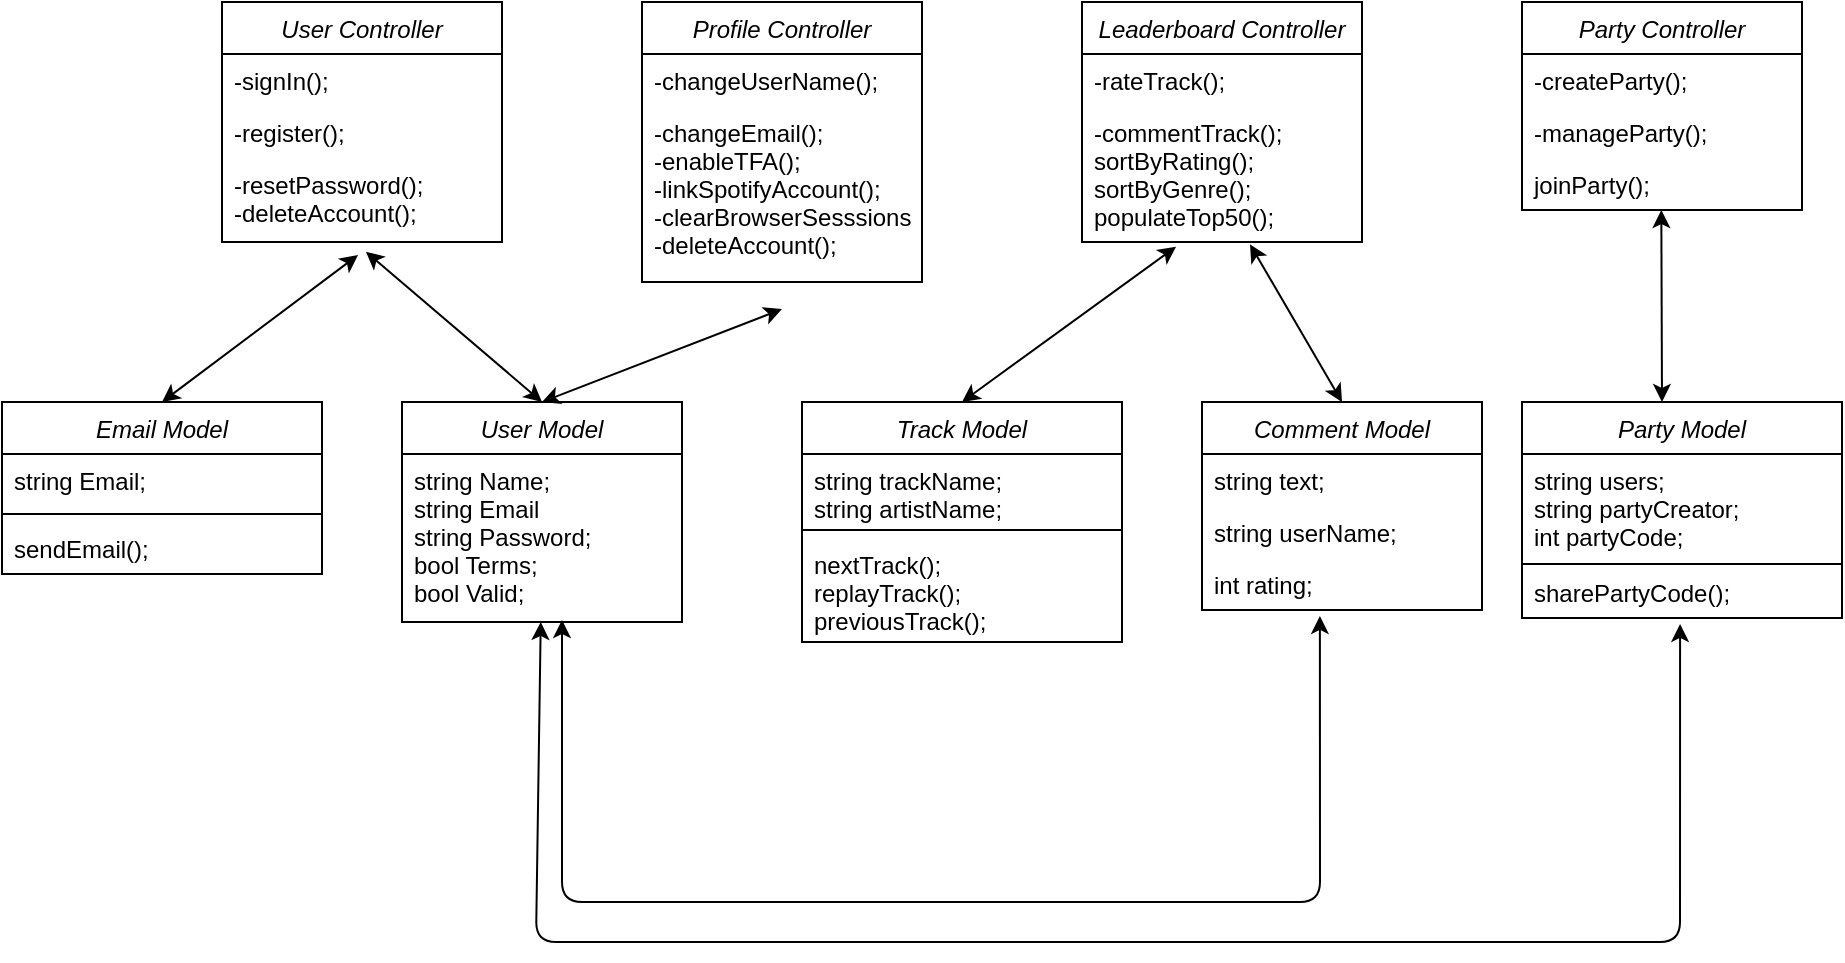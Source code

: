 <mxfile version="14.4.4" type="device"><diagram id="C5RBs43oDa-KdzZeNtuy" name="Page-1"><mxGraphModel dx="2249" dy="763" grid="1" gridSize="10" guides="1" tooltips="1" connect="1" arrows="1" fold="1" page="1" pageScale="1" pageWidth="827" pageHeight="1169" math="0" shadow="0"><root><mxCell id="WIyWlLk6GJQsqaUBKTNV-0"/><mxCell id="WIyWlLk6GJQsqaUBKTNV-1" parent="WIyWlLk6GJQsqaUBKTNV-0"/><mxCell id="aszHVKl7f-Wn-p-FhP9U-12" value="Email Model" style="swimlane;fontStyle=2;align=center;verticalAlign=top;childLayout=stackLayout;horizontal=1;startSize=26;horizontalStack=0;resizeParent=1;resizeParentMax=0;resizeLast=0;collapsible=1;marginBottom=0;" parent="WIyWlLk6GJQsqaUBKTNV-1" vertex="1"><mxGeometry x="-40" y="240" width="160" height="86" as="geometry"/></mxCell><mxCell id="aszHVKl7f-Wn-p-FhP9U-13" value="string Email;" style="text;strokeColor=none;fillColor=none;align=left;verticalAlign=top;spacingLeft=4;spacingRight=4;overflow=hidden;rotatable=0;points=[[0,0.5],[1,0.5]];portConstraint=eastwest;" parent="aszHVKl7f-Wn-p-FhP9U-12" vertex="1"><mxGeometry y="26" width="160" height="26" as="geometry"/></mxCell><mxCell id="aszHVKl7f-Wn-p-FhP9U-14" value="" style="line;strokeWidth=1;fillColor=none;align=left;verticalAlign=middle;spacingTop=-1;spacingLeft=3;spacingRight=3;rotatable=0;labelPosition=right;points=[];portConstraint=eastwest;" parent="aszHVKl7f-Wn-p-FhP9U-12" vertex="1"><mxGeometry y="52" width="160" height="8" as="geometry"/></mxCell><mxCell id="aszHVKl7f-Wn-p-FhP9U-15" value="sendEmail();" style="text;strokeColor=none;fillColor=none;align=left;verticalAlign=top;spacingLeft=4;spacingRight=4;overflow=hidden;rotatable=0;points=[[0,0.5],[1,0.5]];portConstraint=eastwest;" parent="aszHVKl7f-Wn-p-FhP9U-12" vertex="1"><mxGeometry y="60" width="160" height="26" as="geometry"/></mxCell><mxCell id="aszHVKl7f-Wn-p-FhP9U-0" value="User Controller" style="swimlane;fontStyle=2;childLayout=stackLayout;horizontal=1;startSize=26;fillColor=none;horizontalStack=0;resizeParent=1;resizeParentMax=0;resizeLast=0;collapsible=1;marginBottom=0;" parent="WIyWlLk6GJQsqaUBKTNV-1" vertex="1"><mxGeometry x="70" y="40" width="140" height="120" as="geometry"/></mxCell><mxCell id="aszHVKl7f-Wn-p-FhP9U-1" value="-signIn();" style="text;strokeColor=none;fillColor=none;align=left;verticalAlign=top;spacingLeft=4;spacingRight=4;overflow=hidden;rotatable=0;points=[[0,0.5],[1,0.5]];portConstraint=eastwest;" parent="aszHVKl7f-Wn-p-FhP9U-0" vertex="1"><mxGeometry y="26" width="140" height="26" as="geometry"/></mxCell><mxCell id="aszHVKl7f-Wn-p-FhP9U-2" value="-register();" style="text;strokeColor=none;fillColor=none;align=left;verticalAlign=top;spacingLeft=4;spacingRight=4;overflow=hidden;rotatable=0;points=[[0,0.5],[1,0.5]];portConstraint=eastwest;" parent="aszHVKl7f-Wn-p-FhP9U-0" vertex="1"><mxGeometry y="52" width="140" height="26" as="geometry"/></mxCell><mxCell id="aszHVKl7f-Wn-p-FhP9U-3" value="-resetPassword();&#xA;-deleteAccount();" style="text;strokeColor=none;fillColor=none;align=left;verticalAlign=top;spacingLeft=4;spacingRight=4;overflow=hidden;rotatable=0;points=[[0,0.5],[1,0.5]];portConstraint=eastwest;" parent="aszHVKl7f-Wn-p-FhP9U-0" vertex="1"><mxGeometry y="78" width="140" height="42" as="geometry"/></mxCell><mxCell id="aszHVKl7f-Wn-p-FhP9U-4" value="Profile Controller" style="swimlane;fontStyle=2;childLayout=stackLayout;horizontal=1;startSize=26;fillColor=none;horizontalStack=0;resizeParent=1;resizeParentMax=0;resizeLast=0;collapsible=1;marginBottom=0;" parent="WIyWlLk6GJQsqaUBKTNV-1" vertex="1"><mxGeometry x="280" y="40" width="140" height="140" as="geometry"/></mxCell><mxCell id="aszHVKl7f-Wn-p-FhP9U-5" value="-changeUserName();" style="text;strokeColor=none;fillColor=none;align=left;verticalAlign=top;spacingLeft=4;spacingRight=4;overflow=hidden;rotatable=0;points=[[0,0.5],[1,0.5]];portConstraint=eastwest;" parent="aszHVKl7f-Wn-p-FhP9U-4" vertex="1"><mxGeometry y="26" width="140" height="26" as="geometry"/></mxCell><mxCell id="aszHVKl7f-Wn-p-FhP9U-6" value="-changeEmail();&#xA;-enableTFA();&#xA;-linkSpotifyAccount();&#xA;-clearBrowserSesssions();&#xA;-deleteAccount();" style="text;strokeColor=none;fillColor=none;align=left;verticalAlign=top;spacingLeft=4;spacingRight=4;overflow=hidden;rotatable=0;points=[[0,0.5],[1,0.5]];portConstraint=eastwest;" parent="aszHVKl7f-Wn-p-FhP9U-4" vertex="1"><mxGeometry y="52" width="140" height="88" as="geometry"/></mxCell><mxCell id="aszHVKl7f-Wn-p-FhP9U-8" value="User Model" style="swimlane;fontStyle=2;childLayout=stackLayout;horizontal=1;startSize=26;fillColor=none;horizontalStack=0;resizeParent=1;resizeParentMax=0;resizeLast=0;collapsible=1;marginBottom=0;" parent="WIyWlLk6GJQsqaUBKTNV-1" vertex="1"><mxGeometry x="160" y="240" width="140" height="110" as="geometry"/></mxCell><mxCell id="aszHVKl7f-Wn-p-FhP9U-9" value="string Name;&#xA;string Email&#xA;string Password;&#xA;bool Terms;&#xA;bool Valid;" style="text;strokeColor=none;fillColor=none;align=left;verticalAlign=top;spacingLeft=4;spacingRight=4;overflow=hidden;rotatable=0;points=[[0,0.5],[1,0.5]];portConstraint=eastwest;" parent="aszHVKl7f-Wn-p-FhP9U-8" vertex="1"><mxGeometry y="26" width="140" height="84" as="geometry"/></mxCell><mxCell id="aszHVKl7f-Wn-p-FhP9U-16" value="Leaderboard Controller" style="swimlane;fontStyle=2;childLayout=stackLayout;horizontal=1;startSize=26;fillColor=none;horizontalStack=0;resizeParent=1;resizeParentMax=0;resizeLast=0;collapsible=1;marginBottom=0;" parent="WIyWlLk6GJQsqaUBKTNV-1" vertex="1"><mxGeometry x="500" y="40" width="140" height="120" as="geometry"/></mxCell><mxCell id="aszHVKl7f-Wn-p-FhP9U-17" value="-rateTrack();" style="text;strokeColor=none;fillColor=none;align=left;verticalAlign=top;spacingLeft=4;spacingRight=4;overflow=hidden;rotatable=0;points=[[0,0.5],[1,0.5]];portConstraint=eastwest;" parent="aszHVKl7f-Wn-p-FhP9U-16" vertex="1"><mxGeometry y="26" width="140" height="26" as="geometry"/></mxCell><mxCell id="aszHVKl7f-Wn-p-FhP9U-18" value="-commentTrack();&#xA;sortByRating();&#xA;sortByGenre();&#xA;populateTop50();&#xA;" style="text;strokeColor=none;fillColor=none;align=left;verticalAlign=top;spacingLeft=4;spacingRight=4;overflow=hidden;rotatable=0;points=[[0,0.5],[1,0.5]];portConstraint=eastwest;" parent="aszHVKl7f-Wn-p-FhP9U-16" vertex="1"><mxGeometry y="52" width="140" height="68" as="geometry"/></mxCell><mxCell id="aszHVKl7f-Wn-p-FhP9U-20" value="Party Controller" style="swimlane;fontStyle=2;childLayout=stackLayout;horizontal=1;startSize=26;fillColor=none;horizontalStack=0;resizeParent=1;resizeParentMax=0;resizeLast=0;collapsible=1;marginBottom=0;" parent="WIyWlLk6GJQsqaUBKTNV-1" vertex="1"><mxGeometry x="720" y="40" width="140" height="104" as="geometry"/></mxCell><mxCell id="aszHVKl7f-Wn-p-FhP9U-21" value="-createParty();" style="text;strokeColor=none;fillColor=none;align=left;verticalAlign=top;spacingLeft=4;spacingRight=4;overflow=hidden;rotatable=0;points=[[0,0.5],[1,0.5]];portConstraint=eastwest;" parent="aszHVKl7f-Wn-p-FhP9U-20" vertex="1"><mxGeometry y="26" width="140" height="26" as="geometry"/></mxCell><mxCell id="aszHVKl7f-Wn-p-FhP9U-22" value="-manageParty();" style="text;strokeColor=none;fillColor=none;align=left;verticalAlign=top;spacingLeft=4;spacingRight=4;overflow=hidden;rotatable=0;points=[[0,0.5],[1,0.5]];portConstraint=eastwest;" parent="aszHVKl7f-Wn-p-FhP9U-20" vertex="1"><mxGeometry y="52" width="140" height="26" as="geometry"/></mxCell><mxCell id="aszHVKl7f-Wn-p-FhP9U-23" value="joinParty();" style="text;strokeColor=none;fillColor=none;align=left;verticalAlign=top;spacingLeft=4;spacingRight=4;overflow=hidden;rotatable=0;points=[[0,0.5],[1,0.5]];portConstraint=eastwest;" parent="aszHVKl7f-Wn-p-FhP9U-20" vertex="1"><mxGeometry y="78" width="140" height="26" as="geometry"/></mxCell><mxCell id="aszHVKl7f-Wn-p-FhP9U-28" value="Party Model" style="swimlane;fontStyle=2;align=center;verticalAlign=top;childLayout=stackLayout;horizontal=1;startSize=26;horizontalStack=0;resizeParent=1;resizeParentMax=0;resizeLast=0;collapsible=1;marginBottom=0;" parent="WIyWlLk6GJQsqaUBKTNV-1" vertex="1"><mxGeometry x="720" y="240" width="160" height="108" as="geometry"/></mxCell><mxCell id="aszHVKl7f-Wn-p-FhP9U-29" value="string users;&#xA;string partyCreator;&#xA;int partyCode;" style="text;strokeColor=none;fillColor=none;align=left;verticalAlign=top;spacingLeft=4;spacingRight=4;overflow=hidden;rotatable=0;points=[[0,0.5],[1,0.5]];portConstraint=eastwest;" parent="aszHVKl7f-Wn-p-FhP9U-28" vertex="1"><mxGeometry y="26" width="160" height="54" as="geometry"/></mxCell><mxCell id="aszHVKl7f-Wn-p-FhP9U-30" value="" style="line;strokeWidth=1;fillColor=none;align=left;verticalAlign=middle;spacingTop=-1;spacingLeft=3;spacingRight=3;rotatable=0;labelPosition=right;points=[];portConstraint=eastwest;" parent="aszHVKl7f-Wn-p-FhP9U-28" vertex="1"><mxGeometry y="80" width="160" height="2" as="geometry"/></mxCell><mxCell id="aszHVKl7f-Wn-p-FhP9U-31" value="sharePartyCode();" style="text;strokeColor=none;fillColor=none;align=left;verticalAlign=top;spacingLeft=4;spacingRight=4;overflow=hidden;rotatable=0;points=[[0,0.5],[1,0.5]];portConstraint=eastwest;" parent="aszHVKl7f-Wn-p-FhP9U-28" vertex="1"><mxGeometry y="82" width="160" height="26" as="geometry"/></mxCell><mxCell id="aszHVKl7f-Wn-p-FhP9U-32" value="Track Model" style="swimlane;fontStyle=2;align=center;verticalAlign=top;childLayout=stackLayout;horizontal=1;startSize=26;horizontalStack=0;resizeParent=1;resizeParentMax=0;resizeLast=0;collapsible=1;marginBottom=0;" parent="WIyWlLk6GJQsqaUBKTNV-1" vertex="1"><mxGeometry x="360" y="240" width="160" height="120" as="geometry"/></mxCell><mxCell id="aszHVKl7f-Wn-p-FhP9U-33" value="string trackName;&#xA;string artistName;" style="text;strokeColor=none;fillColor=none;align=left;verticalAlign=top;spacingLeft=4;spacingRight=4;overflow=hidden;rotatable=0;points=[[0,0.5],[1,0.5]];portConstraint=eastwest;" parent="aszHVKl7f-Wn-p-FhP9U-32" vertex="1"><mxGeometry y="26" width="160" height="34" as="geometry"/></mxCell><mxCell id="aszHVKl7f-Wn-p-FhP9U-34" value="" style="line;strokeWidth=1;fillColor=none;align=left;verticalAlign=middle;spacingTop=-1;spacingLeft=3;spacingRight=3;rotatable=0;labelPosition=right;points=[];portConstraint=eastwest;" parent="aszHVKl7f-Wn-p-FhP9U-32" vertex="1"><mxGeometry y="60" width="160" height="8" as="geometry"/></mxCell><mxCell id="aszHVKl7f-Wn-p-FhP9U-35" value="nextTrack();&#xA;replayTrack();&#xA;previousTrack();" style="text;strokeColor=none;fillColor=none;align=left;verticalAlign=top;spacingLeft=4;spacingRight=4;overflow=hidden;rotatable=0;points=[[0,0.5],[1,0.5]];portConstraint=eastwest;" parent="aszHVKl7f-Wn-p-FhP9U-32" vertex="1"><mxGeometry y="68" width="160" height="52" as="geometry"/></mxCell><mxCell id="aszHVKl7f-Wn-p-FhP9U-40" value="Comment Model" style="swimlane;fontStyle=2;childLayout=stackLayout;horizontal=1;startSize=26;fillColor=none;horizontalStack=0;resizeParent=1;resizeParentMax=0;resizeLast=0;collapsible=1;marginBottom=0;" parent="WIyWlLk6GJQsqaUBKTNV-1" vertex="1"><mxGeometry x="560" y="240" width="140" height="104" as="geometry"/></mxCell><mxCell id="aszHVKl7f-Wn-p-FhP9U-41" value="string text;" style="text;strokeColor=none;fillColor=none;align=left;verticalAlign=top;spacingLeft=4;spacingRight=4;overflow=hidden;rotatable=0;points=[[0,0.5],[1,0.5]];portConstraint=eastwest;" parent="aszHVKl7f-Wn-p-FhP9U-40" vertex="1"><mxGeometry y="26" width="140" height="26" as="geometry"/></mxCell><mxCell id="aszHVKl7f-Wn-p-FhP9U-42" value="string userName;" style="text;strokeColor=none;fillColor=none;align=left;verticalAlign=top;spacingLeft=4;spacingRight=4;overflow=hidden;rotatable=0;points=[[0,0.5],[1,0.5]];portConstraint=eastwest;" parent="aszHVKl7f-Wn-p-FhP9U-40" vertex="1"><mxGeometry y="52" width="140" height="26" as="geometry"/></mxCell><mxCell id="aszHVKl7f-Wn-p-FhP9U-43" value="int rating;" style="text;strokeColor=none;fillColor=none;align=left;verticalAlign=top;spacingLeft=4;spacingRight=4;overflow=hidden;rotatable=0;points=[[0,0.5],[1,0.5]];portConstraint=eastwest;" parent="aszHVKl7f-Wn-p-FhP9U-40" vertex="1"><mxGeometry y="78" width="140" height="26" as="geometry"/></mxCell><mxCell id="aszHVKl7f-Wn-p-FhP9U-44" value="" style="endArrow=classic;startArrow=classic;html=1;entryX=0.486;entryY=1.154;entryDx=0;entryDy=0;entryPerimeter=0;exitX=0.5;exitY=0;exitDx=0;exitDy=0;" parent="WIyWlLk6GJQsqaUBKTNV-1" source="aszHVKl7f-Wn-p-FhP9U-12" target="aszHVKl7f-Wn-p-FhP9U-3" edge="1"><mxGeometry width="50" height="50" relative="1" as="geometry"><mxPoint x="580" y="430" as="sourcePoint"/><mxPoint x="630" y="380" as="targetPoint"/></mxGeometry></mxCell><mxCell id="aszHVKl7f-Wn-p-FhP9U-45" value="" style="endArrow=classic;startArrow=classic;html=1;entryX=0.514;entryY=1.115;entryDx=0;entryDy=0;entryPerimeter=0;exitX=0.5;exitY=0;exitDx=0;exitDy=0;" parent="WIyWlLk6GJQsqaUBKTNV-1" source="aszHVKl7f-Wn-p-FhP9U-8" target="aszHVKl7f-Wn-p-FhP9U-3" edge="1"><mxGeometry width="50" height="50" relative="1" as="geometry"><mxPoint x="580" y="430" as="sourcePoint"/><mxPoint x="630" y="380" as="targetPoint"/></mxGeometry></mxCell><mxCell id="aszHVKl7f-Wn-p-FhP9U-46" value="" style="endArrow=classic;startArrow=classic;html=1;entryX=0.5;entryY=1.154;entryDx=0;entryDy=0;entryPerimeter=0;exitX=0.5;exitY=0;exitDx=0;exitDy=0;" parent="WIyWlLk6GJQsqaUBKTNV-1" source="aszHVKl7f-Wn-p-FhP9U-8" target="aszHVKl7f-Wn-p-FhP9U-6" edge="1"><mxGeometry width="50" height="50" relative="1" as="geometry"><mxPoint x="580" y="430" as="sourcePoint"/><mxPoint x="630" y="380" as="targetPoint"/></mxGeometry></mxCell><mxCell id="aszHVKl7f-Wn-p-FhP9U-48" value="" style="endArrow=classic;startArrow=classic;html=1;" parent="WIyWlLk6GJQsqaUBKTNV-1" edge="1"><mxGeometry width="50" height="50" relative="1" as="geometry"><mxPoint x="790" y="240" as="sourcePoint"/><mxPoint x="789.66" y="144" as="targetPoint"/></mxGeometry></mxCell><mxCell id="aszHVKl7f-Wn-p-FhP9U-49" value="" style="endArrow=classic;startArrow=classic;html=1;exitX=0.5;exitY=0;exitDx=0;exitDy=0;entryX=0.6;entryY=1.017;entryDx=0;entryDy=0;entryPerimeter=0;" parent="WIyWlLk6GJQsqaUBKTNV-1" source="aszHVKl7f-Wn-p-FhP9U-40" edge="1" target="aszHVKl7f-Wn-p-FhP9U-18"><mxGeometry width="50" height="50" relative="1" as="geometry"><mxPoint x="569.66" y="464" as="sourcePoint"/><mxPoint x="569.66" y="344" as="targetPoint"/></mxGeometry></mxCell><mxCell id="aszHVKl7f-Wn-p-FhP9U-50" value="" style="endArrow=classic;startArrow=classic;html=1;exitX=0.5;exitY=0;exitDx=0;exitDy=0;entryX=0.336;entryY=1.034;entryDx=0;entryDy=0;entryPerimeter=0;" parent="WIyWlLk6GJQsqaUBKTNV-1" source="aszHVKl7f-Wn-p-FhP9U-32" edge="1" target="aszHVKl7f-Wn-p-FhP9U-18"><mxGeometry width="50" height="50" relative="1" as="geometry"><mxPoint x="569.66" y="464" as="sourcePoint"/><mxPoint x="569.66" y="344" as="targetPoint"/></mxGeometry></mxCell><mxCell id="aszHVKl7f-Wn-p-FhP9U-51" value="" style="endArrow=classic;startArrow=classic;html=1;entryX=0.421;entryY=1.115;entryDx=0;entryDy=0;entryPerimeter=0;" parent="WIyWlLk6GJQsqaUBKTNV-1" target="aszHVKl7f-Wn-p-FhP9U-43" edge="1"><mxGeometry width="50" height="50" relative="1" as="geometry"><mxPoint x="240" y="349" as="sourcePoint"/><mxPoint x="370" y="450" as="targetPoint"/><Array as="points"><mxPoint x="240" y="490"/><mxPoint x="619" y="490"/></Array></mxGeometry></mxCell><mxCell id="aszHVKl7f-Wn-p-FhP9U-52" value="" style="endArrow=classic;startArrow=classic;html=1;entryX=0.494;entryY=1.115;entryDx=0;entryDy=0;entryPerimeter=0;" parent="WIyWlLk6GJQsqaUBKTNV-1" source="aszHVKl7f-Wn-p-FhP9U-9" target="aszHVKl7f-Wn-p-FhP9U-31" edge="1"><mxGeometry width="50" height="50" relative="1" as="geometry"><mxPoint x="360" y="710" as="sourcePoint"/><mxPoint x="650" y="450" as="targetPoint"/><Array as="points"><mxPoint x="227" y="510"/><mxPoint x="799" y="510"/></Array></mxGeometry></mxCell></root></mxGraphModel></diagram></mxfile>